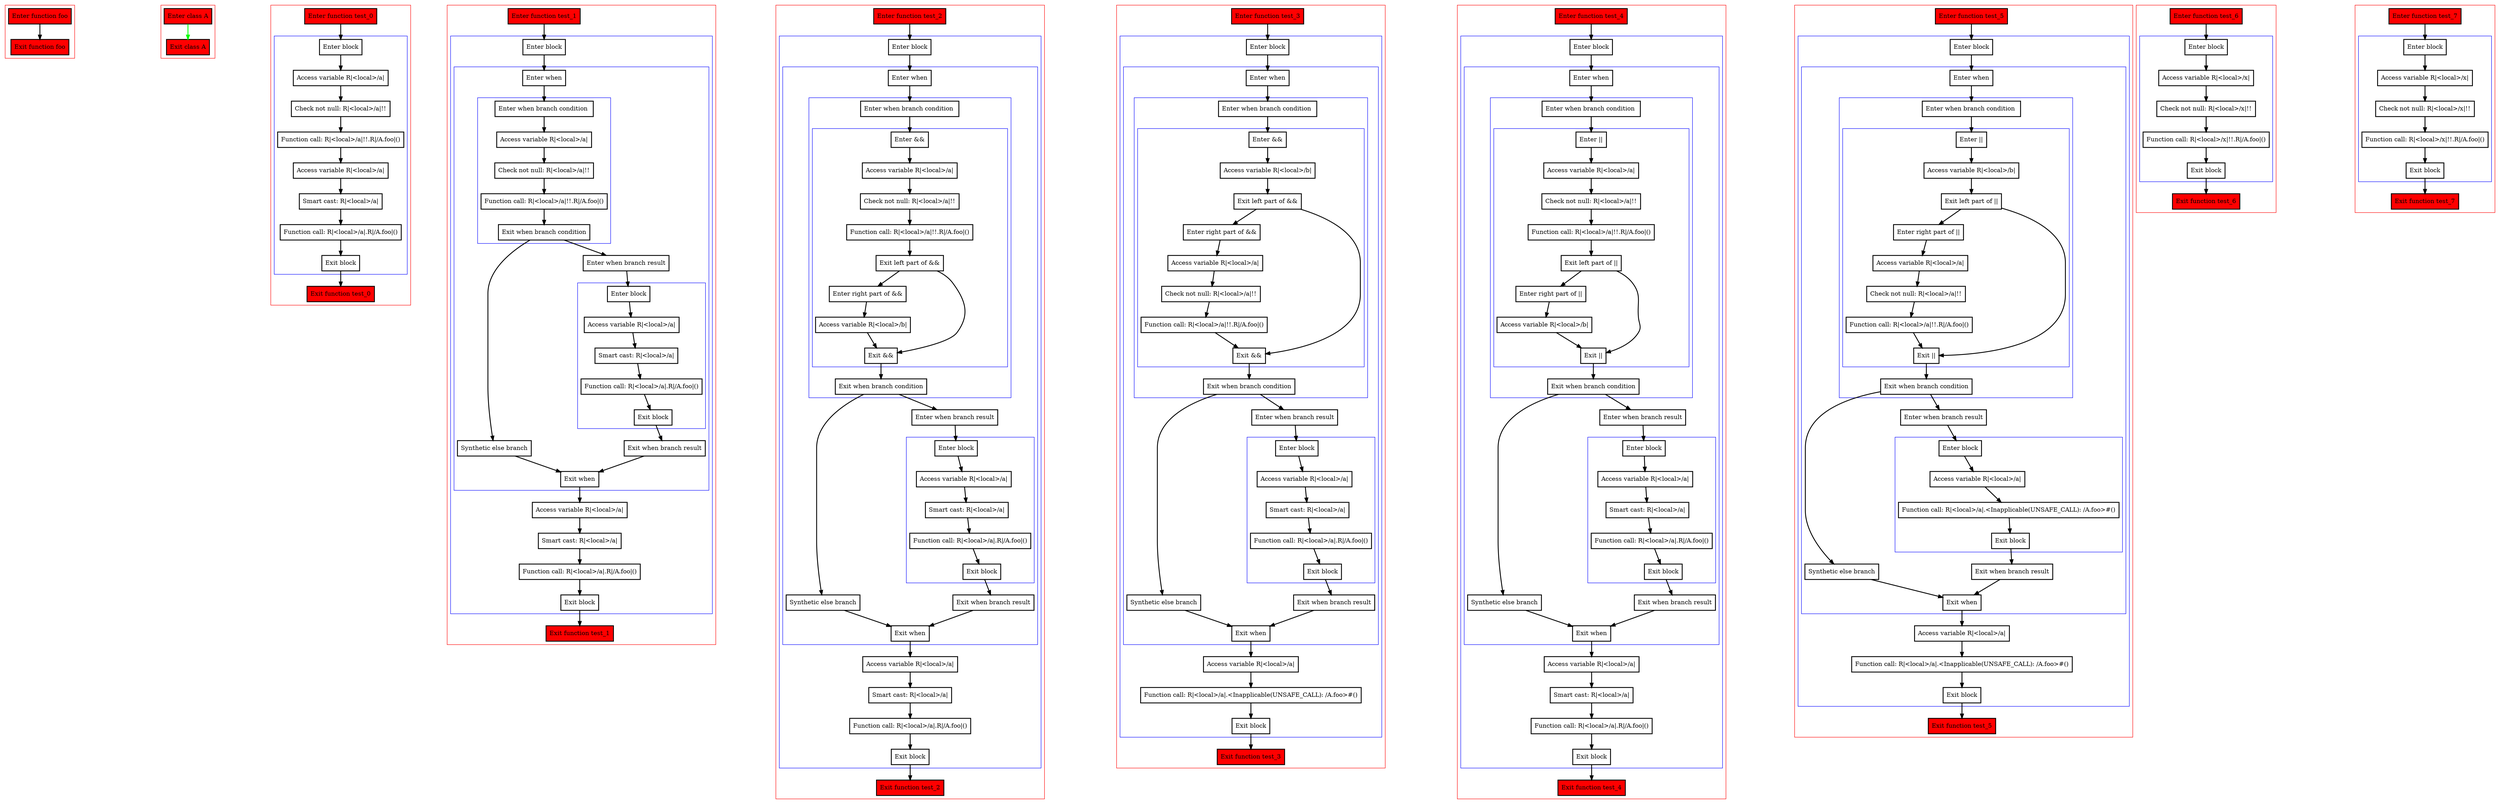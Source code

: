 digraph bangbang_kt {
    graph [nodesep=3]
    node [shape=box penwidth=2]
    edge [penwidth=2]

    subgraph cluster_0 {
        color=red
        0 [label="Enter function foo" style="filled" fillcolor=red];
        1 [label="Exit function foo" style="filled" fillcolor=red];
    }
    0 -> {1};

    subgraph cluster_1 {
        color=red
        2 [label="Enter class A" style="filled" fillcolor=red];
        3 [label="Exit class A" style="filled" fillcolor=red];
    }
    2 -> {3} [color=green];

    subgraph cluster_2 {
        color=red
        4 [label="Enter function test_0" style="filled" fillcolor=red];
        subgraph cluster_3 {
            color=blue
            5 [label="Enter block"];
            6 [label="Access variable R|<local>/a|"];
            7 [label="Check not null: R|<local>/a|!!"];
            8 [label="Function call: R|<local>/a|!!.R|/A.foo|()"];
            9 [label="Access variable R|<local>/a|"];
            10 [label="Smart cast: R|<local>/a|"];
            11 [label="Function call: R|<local>/a|.R|/A.foo|()"];
            12 [label="Exit block"];
        }
        13 [label="Exit function test_0" style="filled" fillcolor=red];
    }
    4 -> {5};
    5 -> {6};
    6 -> {7};
    7 -> {8};
    8 -> {9};
    9 -> {10};
    10 -> {11};
    11 -> {12};
    12 -> {13};

    subgraph cluster_4 {
        color=red
        14 [label="Enter function test_1" style="filled" fillcolor=red];
        subgraph cluster_5 {
            color=blue
            15 [label="Enter block"];
            subgraph cluster_6 {
                color=blue
                16 [label="Enter when"];
                subgraph cluster_7 {
                    color=blue
                    17 [label="Enter when branch condition "];
                    18 [label="Access variable R|<local>/a|"];
                    19 [label="Check not null: R|<local>/a|!!"];
                    20 [label="Function call: R|<local>/a|!!.R|/A.foo|()"];
                    21 [label="Exit when branch condition"];
                }
                22 [label="Synthetic else branch"];
                23 [label="Enter when branch result"];
                subgraph cluster_8 {
                    color=blue
                    24 [label="Enter block"];
                    25 [label="Access variable R|<local>/a|"];
                    26 [label="Smart cast: R|<local>/a|"];
                    27 [label="Function call: R|<local>/a|.R|/A.foo|()"];
                    28 [label="Exit block"];
                }
                29 [label="Exit when branch result"];
                30 [label="Exit when"];
            }
            31 [label="Access variable R|<local>/a|"];
            32 [label="Smart cast: R|<local>/a|"];
            33 [label="Function call: R|<local>/a|.R|/A.foo|()"];
            34 [label="Exit block"];
        }
        35 [label="Exit function test_1" style="filled" fillcolor=red];
    }
    14 -> {15};
    15 -> {16};
    16 -> {17};
    17 -> {18};
    18 -> {19};
    19 -> {20};
    20 -> {21};
    21 -> {23 22};
    22 -> {30};
    23 -> {24};
    24 -> {25};
    25 -> {26};
    26 -> {27};
    27 -> {28};
    28 -> {29};
    29 -> {30};
    30 -> {31};
    31 -> {32};
    32 -> {33};
    33 -> {34};
    34 -> {35};

    subgraph cluster_9 {
        color=red
        36 [label="Enter function test_2" style="filled" fillcolor=red];
        subgraph cluster_10 {
            color=blue
            37 [label="Enter block"];
            subgraph cluster_11 {
                color=blue
                38 [label="Enter when"];
                subgraph cluster_12 {
                    color=blue
                    39 [label="Enter when branch condition "];
                    subgraph cluster_13 {
                        color=blue
                        40 [label="Enter &&"];
                        41 [label="Access variable R|<local>/a|"];
                        42 [label="Check not null: R|<local>/a|!!"];
                        43 [label="Function call: R|<local>/a|!!.R|/A.foo|()"];
                        44 [label="Exit left part of &&"];
                        45 [label="Enter right part of &&"];
                        46 [label="Access variable R|<local>/b|"];
                        47 [label="Exit &&"];
                    }
                    48 [label="Exit when branch condition"];
                }
                49 [label="Synthetic else branch"];
                50 [label="Enter when branch result"];
                subgraph cluster_14 {
                    color=blue
                    51 [label="Enter block"];
                    52 [label="Access variable R|<local>/a|"];
                    53 [label="Smart cast: R|<local>/a|"];
                    54 [label="Function call: R|<local>/a|.R|/A.foo|()"];
                    55 [label="Exit block"];
                }
                56 [label="Exit when branch result"];
                57 [label="Exit when"];
            }
            58 [label="Access variable R|<local>/a|"];
            59 [label="Smart cast: R|<local>/a|"];
            60 [label="Function call: R|<local>/a|.R|/A.foo|()"];
            61 [label="Exit block"];
        }
        62 [label="Exit function test_2" style="filled" fillcolor=red];
    }
    36 -> {37};
    37 -> {38};
    38 -> {39};
    39 -> {40};
    40 -> {41};
    41 -> {42};
    42 -> {43};
    43 -> {44};
    44 -> {47 45};
    45 -> {46};
    46 -> {47};
    47 -> {48};
    48 -> {50 49};
    49 -> {57};
    50 -> {51};
    51 -> {52};
    52 -> {53};
    53 -> {54};
    54 -> {55};
    55 -> {56};
    56 -> {57};
    57 -> {58};
    58 -> {59};
    59 -> {60};
    60 -> {61};
    61 -> {62};

    subgraph cluster_15 {
        color=red
        63 [label="Enter function test_3" style="filled" fillcolor=red];
        subgraph cluster_16 {
            color=blue
            64 [label="Enter block"];
            subgraph cluster_17 {
                color=blue
                65 [label="Enter when"];
                subgraph cluster_18 {
                    color=blue
                    66 [label="Enter when branch condition "];
                    subgraph cluster_19 {
                        color=blue
                        67 [label="Enter &&"];
                        68 [label="Access variable R|<local>/b|"];
                        69 [label="Exit left part of &&"];
                        70 [label="Enter right part of &&"];
                        71 [label="Access variable R|<local>/a|"];
                        72 [label="Check not null: R|<local>/a|!!"];
                        73 [label="Function call: R|<local>/a|!!.R|/A.foo|()"];
                        74 [label="Exit &&"];
                    }
                    75 [label="Exit when branch condition"];
                }
                76 [label="Synthetic else branch"];
                77 [label="Enter when branch result"];
                subgraph cluster_20 {
                    color=blue
                    78 [label="Enter block"];
                    79 [label="Access variable R|<local>/a|"];
                    80 [label="Smart cast: R|<local>/a|"];
                    81 [label="Function call: R|<local>/a|.R|/A.foo|()"];
                    82 [label="Exit block"];
                }
                83 [label="Exit when branch result"];
                84 [label="Exit when"];
            }
            85 [label="Access variable R|<local>/a|"];
            86 [label="Function call: R|<local>/a|.<Inapplicable(UNSAFE_CALL): /A.foo>#()"];
            87 [label="Exit block"];
        }
        88 [label="Exit function test_3" style="filled" fillcolor=red];
    }
    63 -> {64};
    64 -> {65};
    65 -> {66};
    66 -> {67};
    67 -> {68};
    68 -> {69};
    69 -> {74 70};
    70 -> {71};
    71 -> {72};
    72 -> {73};
    73 -> {74};
    74 -> {75};
    75 -> {77 76};
    76 -> {84};
    77 -> {78};
    78 -> {79};
    79 -> {80};
    80 -> {81};
    81 -> {82};
    82 -> {83};
    83 -> {84};
    84 -> {85};
    85 -> {86};
    86 -> {87};
    87 -> {88};

    subgraph cluster_21 {
        color=red
        89 [label="Enter function test_4" style="filled" fillcolor=red];
        subgraph cluster_22 {
            color=blue
            90 [label="Enter block"];
            subgraph cluster_23 {
                color=blue
                91 [label="Enter when"];
                subgraph cluster_24 {
                    color=blue
                    92 [label="Enter when branch condition "];
                    subgraph cluster_25 {
                        color=blue
                        93 [label="Enter ||"];
                        94 [label="Access variable R|<local>/a|"];
                        95 [label="Check not null: R|<local>/a|!!"];
                        96 [label="Function call: R|<local>/a|!!.R|/A.foo|()"];
                        97 [label="Exit left part of ||"];
                        98 [label="Enter right part of ||"];
                        99 [label="Access variable R|<local>/b|"];
                        100 [label="Exit ||"];
                    }
                    101 [label="Exit when branch condition"];
                }
                102 [label="Synthetic else branch"];
                103 [label="Enter when branch result"];
                subgraph cluster_26 {
                    color=blue
                    104 [label="Enter block"];
                    105 [label="Access variable R|<local>/a|"];
                    106 [label="Smart cast: R|<local>/a|"];
                    107 [label="Function call: R|<local>/a|.R|/A.foo|()"];
                    108 [label="Exit block"];
                }
                109 [label="Exit when branch result"];
                110 [label="Exit when"];
            }
            111 [label="Access variable R|<local>/a|"];
            112 [label="Smart cast: R|<local>/a|"];
            113 [label="Function call: R|<local>/a|.R|/A.foo|()"];
            114 [label="Exit block"];
        }
        115 [label="Exit function test_4" style="filled" fillcolor=red];
    }
    89 -> {90};
    90 -> {91};
    91 -> {92};
    92 -> {93};
    93 -> {94};
    94 -> {95};
    95 -> {96};
    96 -> {97};
    97 -> {100 98};
    98 -> {99};
    99 -> {100};
    100 -> {101};
    101 -> {103 102};
    102 -> {110};
    103 -> {104};
    104 -> {105};
    105 -> {106};
    106 -> {107};
    107 -> {108};
    108 -> {109};
    109 -> {110};
    110 -> {111};
    111 -> {112};
    112 -> {113};
    113 -> {114};
    114 -> {115};

    subgraph cluster_27 {
        color=red
        116 [label="Enter function test_5" style="filled" fillcolor=red];
        subgraph cluster_28 {
            color=blue
            117 [label="Enter block"];
            subgraph cluster_29 {
                color=blue
                118 [label="Enter when"];
                subgraph cluster_30 {
                    color=blue
                    119 [label="Enter when branch condition "];
                    subgraph cluster_31 {
                        color=blue
                        120 [label="Enter ||"];
                        121 [label="Access variable R|<local>/b|"];
                        122 [label="Exit left part of ||"];
                        123 [label="Enter right part of ||"];
                        124 [label="Access variable R|<local>/a|"];
                        125 [label="Check not null: R|<local>/a|!!"];
                        126 [label="Function call: R|<local>/a|!!.R|/A.foo|()"];
                        127 [label="Exit ||"];
                    }
                    128 [label="Exit when branch condition"];
                }
                129 [label="Synthetic else branch"];
                130 [label="Enter when branch result"];
                subgraph cluster_32 {
                    color=blue
                    131 [label="Enter block"];
                    132 [label="Access variable R|<local>/a|"];
                    133 [label="Function call: R|<local>/a|.<Inapplicable(UNSAFE_CALL): /A.foo>#()"];
                    134 [label="Exit block"];
                }
                135 [label="Exit when branch result"];
                136 [label="Exit when"];
            }
            137 [label="Access variable R|<local>/a|"];
            138 [label="Function call: R|<local>/a|.<Inapplicable(UNSAFE_CALL): /A.foo>#()"];
            139 [label="Exit block"];
        }
        140 [label="Exit function test_5" style="filled" fillcolor=red];
    }
    116 -> {117};
    117 -> {118};
    118 -> {119};
    119 -> {120};
    120 -> {121};
    121 -> {122};
    122 -> {127 123};
    123 -> {124};
    124 -> {125};
    125 -> {126};
    126 -> {127};
    127 -> {128};
    128 -> {130 129};
    129 -> {136};
    130 -> {131};
    131 -> {132};
    132 -> {133};
    133 -> {134};
    134 -> {135};
    135 -> {136};
    136 -> {137};
    137 -> {138};
    138 -> {139};
    139 -> {140};

    subgraph cluster_33 {
        color=red
        141 [label="Enter function test_6" style="filled" fillcolor=red];
        subgraph cluster_34 {
            color=blue
            142 [label="Enter block"];
            143 [label="Access variable R|<local>/x|"];
            144 [label="Check not null: R|<local>/x|!!"];
            145 [label="Function call: R|<local>/x|!!.R|/A.foo|()"];
            146 [label="Exit block"];
        }
        147 [label="Exit function test_6" style="filled" fillcolor=red];
    }
    141 -> {142};
    142 -> {143};
    143 -> {144};
    144 -> {145};
    145 -> {146};
    146 -> {147};

    subgraph cluster_35 {
        color=red
        148 [label="Enter function test_7" style="filled" fillcolor=red];
        subgraph cluster_36 {
            color=blue
            149 [label="Enter block"];
            150 [label="Access variable R|<local>/x|"];
            151 [label="Check not null: R|<local>/x|!!"];
            152 [label="Function call: R|<local>/x|!!.R|/A.foo|()"];
            153 [label="Exit block"];
        }
        154 [label="Exit function test_7" style="filled" fillcolor=red];
    }
    148 -> {149};
    149 -> {150};
    150 -> {151};
    151 -> {152};
    152 -> {153};
    153 -> {154};

}
